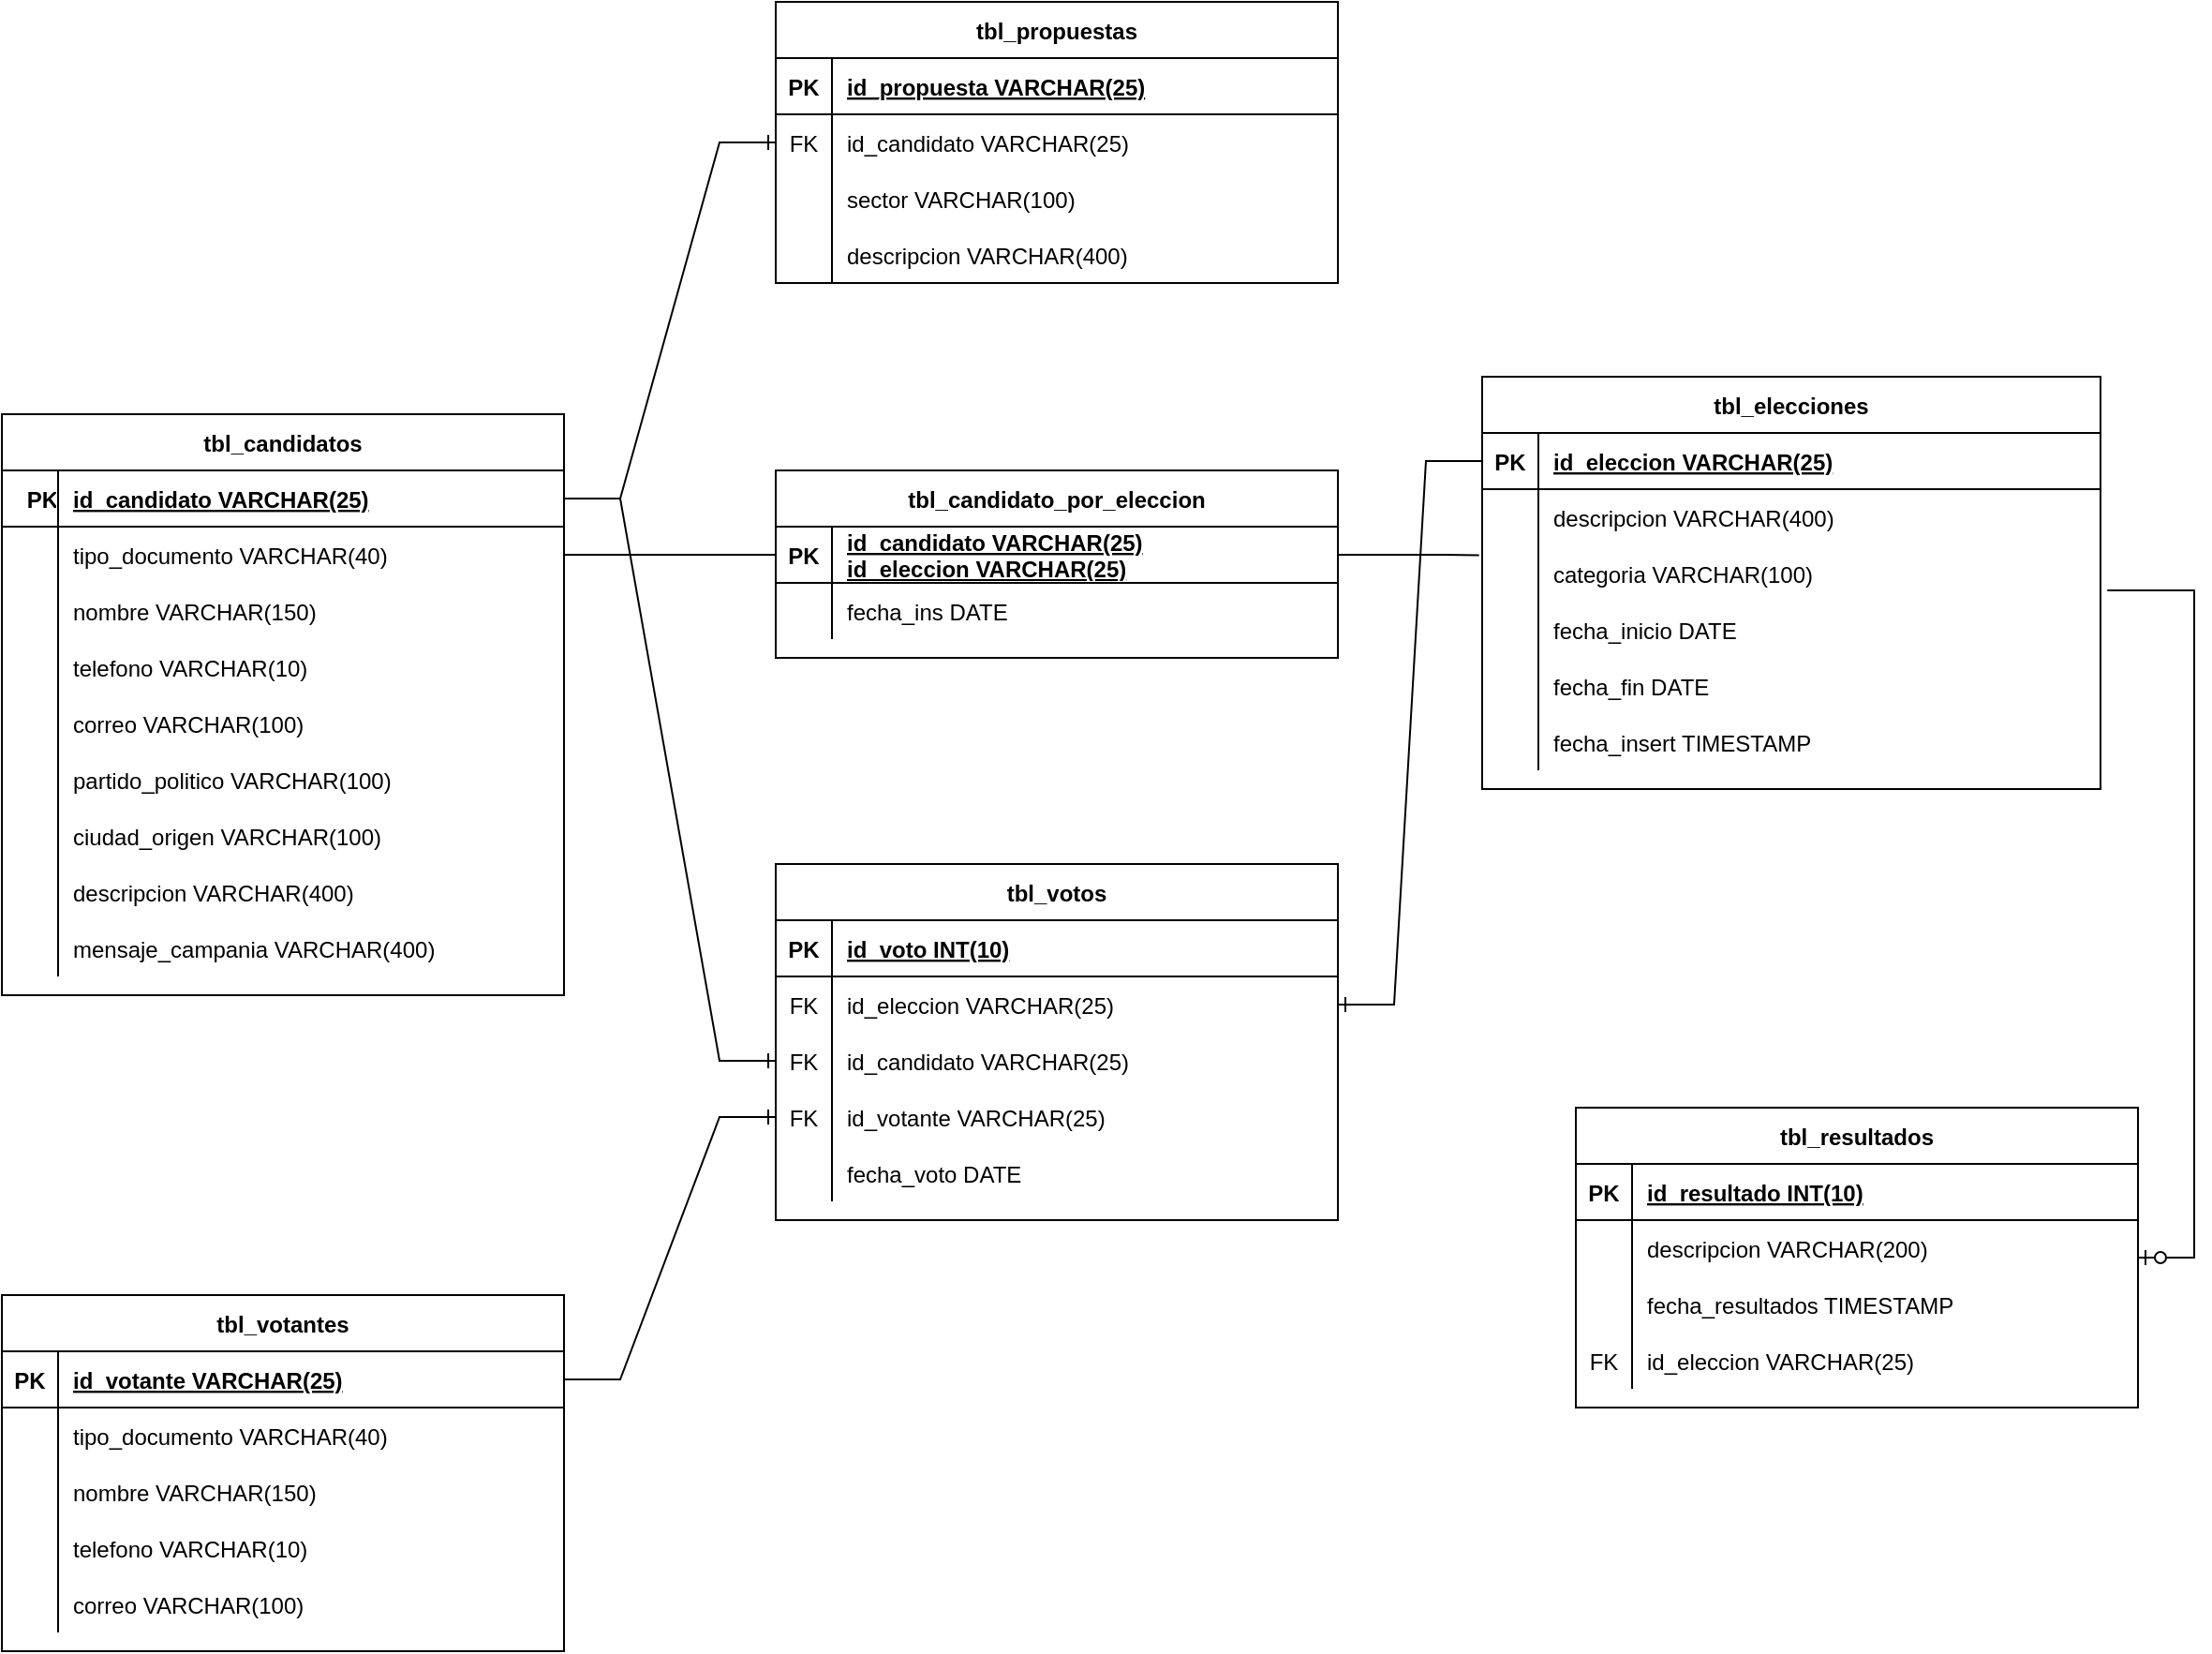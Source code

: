 <mxfile version="19.0.3" type="device"><diagram id="R2lEEEUBdFMjLlhIrx00" name="Page-1"><mxGraphModel dx="1221" dy="1854" grid="1" gridSize="10" guides="1" tooltips="1" connect="1" arrows="1" fold="1" page="1" pageScale="1" pageWidth="850" pageHeight="1100" math="0" shadow="0" extFonts="Permanent Marker^https://fonts.googleapis.com/css?family=Permanent+Marker"><root><mxCell id="0"/><mxCell id="1" parent="0"/><mxCell id="C-vyLk0tnHw3VtMMgP7b-2" value="tbl_elecciones" style="shape=table;startSize=30;container=1;collapsible=1;childLayout=tableLayout;fixedRows=1;rowLines=0;fontStyle=1;align=center;resizeLast=1;" parent="1" vertex="1"><mxGeometry x="870" y="20" width="330" height="220" as="geometry"/></mxCell><mxCell id="C-vyLk0tnHw3VtMMgP7b-3" value="" style="shape=partialRectangle;collapsible=0;dropTarget=0;pointerEvents=0;fillColor=none;points=[[0,0.5],[1,0.5]];portConstraint=eastwest;top=0;left=0;right=0;bottom=1;" parent="C-vyLk0tnHw3VtMMgP7b-2" vertex="1"><mxGeometry y="30" width="330" height="30" as="geometry"/></mxCell><mxCell id="C-vyLk0tnHw3VtMMgP7b-4" value="PK" style="shape=partialRectangle;overflow=hidden;connectable=0;fillColor=none;top=0;left=0;bottom=0;right=0;fontStyle=1;" parent="C-vyLk0tnHw3VtMMgP7b-3" vertex="1"><mxGeometry width="30" height="30" as="geometry"><mxRectangle width="30" height="30" as="alternateBounds"/></mxGeometry></mxCell><mxCell id="C-vyLk0tnHw3VtMMgP7b-5" value="id_eleccion VARCHAR(25)" style="shape=partialRectangle;overflow=hidden;connectable=0;fillColor=none;top=0;left=0;bottom=0;right=0;align=left;spacingLeft=6;fontStyle=5;" parent="C-vyLk0tnHw3VtMMgP7b-3" vertex="1"><mxGeometry x="30" width="300" height="30" as="geometry"><mxRectangle width="300" height="30" as="alternateBounds"/></mxGeometry></mxCell><mxCell id="C-vyLk0tnHw3VtMMgP7b-6" value="" style="shape=partialRectangle;collapsible=0;dropTarget=0;pointerEvents=0;fillColor=none;points=[[0,0.5],[1,0.5]];portConstraint=eastwest;top=0;left=0;right=0;bottom=0;" parent="C-vyLk0tnHw3VtMMgP7b-2" vertex="1"><mxGeometry y="60" width="330" height="30" as="geometry"/></mxCell><mxCell id="C-vyLk0tnHw3VtMMgP7b-7" value="" style="shape=partialRectangle;overflow=hidden;connectable=0;fillColor=none;top=0;left=0;bottom=0;right=0;" parent="C-vyLk0tnHw3VtMMgP7b-6" vertex="1"><mxGeometry width="30" height="30" as="geometry"><mxRectangle width="30" height="30" as="alternateBounds"/></mxGeometry></mxCell><mxCell id="C-vyLk0tnHw3VtMMgP7b-8" value="descripcion VARCHAR(400) " style="shape=partialRectangle;overflow=hidden;connectable=0;fillColor=none;top=0;left=0;bottom=0;right=0;align=left;spacingLeft=6;" parent="C-vyLk0tnHw3VtMMgP7b-6" vertex="1"><mxGeometry x="30" width="300" height="30" as="geometry"><mxRectangle width="300" height="30" as="alternateBounds"/></mxGeometry></mxCell><mxCell id="C-vyLk0tnHw3VtMMgP7b-9" value="" style="shape=partialRectangle;collapsible=0;dropTarget=0;pointerEvents=0;fillColor=none;points=[[0,0.5],[1,0.5]];portConstraint=eastwest;top=0;left=0;right=0;bottom=0;" parent="C-vyLk0tnHw3VtMMgP7b-2" vertex="1"><mxGeometry y="90" width="330" height="30" as="geometry"/></mxCell><mxCell id="C-vyLk0tnHw3VtMMgP7b-10" value="" style="shape=partialRectangle;overflow=hidden;connectable=0;fillColor=none;top=0;left=0;bottom=0;right=0;" parent="C-vyLk0tnHw3VtMMgP7b-9" vertex="1"><mxGeometry width="30" height="30" as="geometry"><mxRectangle width="30" height="30" as="alternateBounds"/></mxGeometry></mxCell><mxCell id="C-vyLk0tnHw3VtMMgP7b-11" value="categoria VARCHAR(100)" style="shape=partialRectangle;overflow=hidden;connectable=0;fillColor=none;top=0;left=0;bottom=0;right=0;align=left;spacingLeft=6;" parent="C-vyLk0tnHw3VtMMgP7b-9" vertex="1"><mxGeometry x="30" width="300" height="30" as="geometry"><mxRectangle width="300" height="30" as="alternateBounds"/></mxGeometry></mxCell><mxCell id="99Jp97McaVTlG3Kfnj4P-84" value="" style="shape=partialRectangle;collapsible=0;dropTarget=0;pointerEvents=0;fillColor=none;points=[[0,0.5],[1,0.5]];portConstraint=eastwest;top=0;left=0;right=0;bottom=0;" parent="C-vyLk0tnHw3VtMMgP7b-2" vertex="1"><mxGeometry y="120" width="330" height="30" as="geometry"/></mxCell><mxCell id="99Jp97McaVTlG3Kfnj4P-85" value="" style="shape=partialRectangle;overflow=hidden;connectable=0;fillColor=none;top=0;left=0;bottom=0;right=0;" parent="99Jp97McaVTlG3Kfnj4P-84" vertex="1"><mxGeometry width="30" height="30" as="geometry"><mxRectangle width="30" height="30" as="alternateBounds"/></mxGeometry></mxCell><mxCell id="99Jp97McaVTlG3Kfnj4P-86" value="fecha_inicio DATE" style="shape=partialRectangle;overflow=hidden;connectable=0;fillColor=none;top=0;left=0;bottom=0;right=0;align=left;spacingLeft=6;" parent="99Jp97McaVTlG3Kfnj4P-84" vertex="1"><mxGeometry x="30" width="300" height="30" as="geometry"><mxRectangle width="300" height="30" as="alternateBounds"/></mxGeometry></mxCell><mxCell id="99Jp97McaVTlG3Kfnj4P-87" value="" style="shape=partialRectangle;collapsible=0;dropTarget=0;pointerEvents=0;fillColor=none;points=[[0,0.5],[1,0.5]];portConstraint=eastwest;top=0;left=0;right=0;bottom=0;" parent="C-vyLk0tnHw3VtMMgP7b-2" vertex="1"><mxGeometry y="150" width="330" height="30" as="geometry"/></mxCell><mxCell id="99Jp97McaVTlG3Kfnj4P-88" value="" style="shape=partialRectangle;overflow=hidden;connectable=0;fillColor=none;top=0;left=0;bottom=0;right=0;" parent="99Jp97McaVTlG3Kfnj4P-87" vertex="1"><mxGeometry width="30" height="30" as="geometry"><mxRectangle width="30" height="30" as="alternateBounds"/></mxGeometry></mxCell><mxCell id="99Jp97McaVTlG3Kfnj4P-89" value="fecha_fin DATE" style="shape=partialRectangle;overflow=hidden;connectable=0;fillColor=none;top=0;left=0;bottom=0;right=0;align=left;spacingLeft=6;" parent="99Jp97McaVTlG3Kfnj4P-87" vertex="1"><mxGeometry x="30" width="300" height="30" as="geometry"><mxRectangle width="300" height="30" as="alternateBounds"/></mxGeometry></mxCell><mxCell id="99Jp97McaVTlG3Kfnj4P-90" value="" style="shape=partialRectangle;collapsible=0;dropTarget=0;pointerEvents=0;fillColor=none;points=[[0,0.5],[1,0.5]];portConstraint=eastwest;top=0;left=0;right=0;bottom=0;" parent="C-vyLk0tnHw3VtMMgP7b-2" vertex="1"><mxGeometry y="180" width="330" height="30" as="geometry"/></mxCell><mxCell id="99Jp97McaVTlG3Kfnj4P-91" value="" style="shape=partialRectangle;overflow=hidden;connectable=0;fillColor=none;top=0;left=0;bottom=0;right=0;" parent="99Jp97McaVTlG3Kfnj4P-90" vertex="1"><mxGeometry width="30" height="30" as="geometry"><mxRectangle width="30" height="30" as="alternateBounds"/></mxGeometry></mxCell><mxCell id="99Jp97McaVTlG3Kfnj4P-92" value="fecha_insert TIMESTAMP" style="shape=partialRectangle;overflow=hidden;connectable=0;fillColor=none;top=0;left=0;bottom=0;right=0;align=left;spacingLeft=6;" parent="99Jp97McaVTlG3Kfnj4P-90" vertex="1"><mxGeometry x="30" width="300" height="30" as="geometry"><mxRectangle width="300" height="30" as="alternateBounds"/></mxGeometry></mxCell><mxCell id="C-vyLk0tnHw3VtMMgP7b-13" value="tbl_resultados" style="shape=table;startSize=30;container=1;collapsible=1;childLayout=tableLayout;fixedRows=1;rowLines=0;fontStyle=1;align=center;resizeLast=1;" parent="1" vertex="1"><mxGeometry x="920" y="410" width="300" height="160" as="geometry"/></mxCell><mxCell id="C-vyLk0tnHw3VtMMgP7b-14" value="" style="shape=partialRectangle;collapsible=0;dropTarget=0;pointerEvents=0;fillColor=none;points=[[0,0.5],[1,0.5]];portConstraint=eastwest;top=0;left=0;right=0;bottom=1;" parent="C-vyLk0tnHw3VtMMgP7b-13" vertex="1"><mxGeometry y="30" width="300" height="30" as="geometry"/></mxCell><mxCell id="C-vyLk0tnHw3VtMMgP7b-15" value="PK" style="shape=partialRectangle;overflow=hidden;connectable=0;fillColor=none;top=0;left=0;bottom=0;right=0;fontStyle=1;" parent="C-vyLk0tnHw3VtMMgP7b-14" vertex="1"><mxGeometry width="30" height="30" as="geometry"><mxRectangle width="30" height="30" as="alternateBounds"/></mxGeometry></mxCell><mxCell id="C-vyLk0tnHw3VtMMgP7b-16" value="id_resultado INT(10)" style="shape=partialRectangle;overflow=hidden;connectable=0;fillColor=none;top=0;left=0;bottom=0;right=0;align=left;spacingLeft=6;fontStyle=5;" parent="C-vyLk0tnHw3VtMMgP7b-14" vertex="1"><mxGeometry x="30" width="270" height="30" as="geometry"><mxRectangle width="270" height="30" as="alternateBounds"/></mxGeometry></mxCell><mxCell id="C-vyLk0tnHw3VtMMgP7b-17" value="" style="shape=partialRectangle;collapsible=0;dropTarget=0;pointerEvents=0;fillColor=none;points=[[0,0.5],[1,0.5]];portConstraint=eastwest;top=0;left=0;right=0;bottom=0;" parent="C-vyLk0tnHw3VtMMgP7b-13" vertex="1"><mxGeometry y="60" width="300" height="30" as="geometry"/></mxCell><mxCell id="C-vyLk0tnHw3VtMMgP7b-18" value="" style="shape=partialRectangle;overflow=hidden;connectable=0;fillColor=none;top=0;left=0;bottom=0;right=0;" parent="C-vyLk0tnHw3VtMMgP7b-17" vertex="1"><mxGeometry width="30" height="30" as="geometry"><mxRectangle width="30" height="30" as="alternateBounds"/></mxGeometry></mxCell><mxCell id="C-vyLk0tnHw3VtMMgP7b-19" value="descripcion VARCHAR(200)" style="shape=partialRectangle;overflow=hidden;connectable=0;fillColor=none;top=0;left=0;bottom=0;right=0;align=left;spacingLeft=6;" parent="C-vyLk0tnHw3VtMMgP7b-17" vertex="1"><mxGeometry x="30" width="270" height="30" as="geometry"><mxRectangle width="270" height="30" as="alternateBounds"/></mxGeometry></mxCell><mxCell id="C-vyLk0tnHw3VtMMgP7b-20" value="" style="shape=partialRectangle;collapsible=0;dropTarget=0;pointerEvents=0;fillColor=none;points=[[0,0.5],[1,0.5]];portConstraint=eastwest;top=0;left=0;right=0;bottom=0;" parent="C-vyLk0tnHw3VtMMgP7b-13" vertex="1"><mxGeometry y="90" width="300" height="30" as="geometry"/></mxCell><mxCell id="C-vyLk0tnHw3VtMMgP7b-21" value="" style="shape=partialRectangle;overflow=hidden;connectable=0;fillColor=none;top=0;left=0;bottom=0;right=0;" parent="C-vyLk0tnHw3VtMMgP7b-20" vertex="1"><mxGeometry width="30" height="30" as="geometry"><mxRectangle width="30" height="30" as="alternateBounds"/></mxGeometry></mxCell><mxCell id="C-vyLk0tnHw3VtMMgP7b-22" value="fecha_resultados TIMESTAMP" style="shape=partialRectangle;overflow=hidden;connectable=0;fillColor=none;top=0;left=0;bottom=0;right=0;align=left;spacingLeft=6;" parent="C-vyLk0tnHw3VtMMgP7b-20" vertex="1"><mxGeometry x="30" width="270" height="30" as="geometry"><mxRectangle width="270" height="30" as="alternateBounds"/></mxGeometry></mxCell><mxCell id="99Jp97McaVTlG3Kfnj4P-93" value="" style="shape=partialRectangle;collapsible=0;dropTarget=0;pointerEvents=0;fillColor=none;points=[[0,0.5],[1,0.5]];portConstraint=eastwest;top=0;left=0;right=0;bottom=0;" parent="C-vyLk0tnHw3VtMMgP7b-13" vertex="1"><mxGeometry y="120" width="300" height="30" as="geometry"/></mxCell><mxCell id="99Jp97McaVTlG3Kfnj4P-94" value="FK" style="shape=partialRectangle;overflow=hidden;connectable=0;fillColor=none;top=0;left=0;bottom=0;right=0;" parent="99Jp97McaVTlG3Kfnj4P-93" vertex="1"><mxGeometry width="30" height="30" as="geometry"><mxRectangle width="30" height="30" as="alternateBounds"/></mxGeometry></mxCell><mxCell id="99Jp97McaVTlG3Kfnj4P-95" value="id_eleccion VARCHAR(25)" style="shape=partialRectangle;overflow=hidden;connectable=0;fillColor=none;top=0;left=0;bottom=0;right=0;align=left;spacingLeft=6;" parent="99Jp97McaVTlG3Kfnj4P-93" vertex="1"><mxGeometry x="30" width="270" height="30" as="geometry"><mxRectangle width="270" height="30" as="alternateBounds"/></mxGeometry></mxCell><mxCell id="99Jp97McaVTlG3Kfnj4P-1" value="tbl_candidatos" style="shape=table;startSize=30;container=1;collapsible=1;childLayout=tableLayout;fixedRows=1;rowLines=0;fontStyle=1;align=center;resizeLast=1;" parent="1" vertex="1"><mxGeometry x="80" y="40" width="300" height="310" as="geometry"><mxRectangle x="95" y="250" width="100" height="30" as="alternateBounds"/></mxGeometry></mxCell><mxCell id="99Jp97McaVTlG3Kfnj4P-2" value="" style="shape=partialRectangle;collapsible=0;dropTarget=0;pointerEvents=0;fillColor=none;points=[[0,0.5],[1,0.5]];portConstraint=eastwest;top=0;left=0;right=0;bottom=1;" parent="99Jp97McaVTlG3Kfnj4P-1" vertex="1"><mxGeometry y="30" width="300" height="30" as="geometry"/></mxCell><mxCell id="99Jp97McaVTlG3Kfnj4P-3" value="    PK" style="shape=partialRectangle;overflow=hidden;connectable=0;fillColor=none;top=0;left=0;bottom=0;right=0;fontStyle=1;" parent="99Jp97McaVTlG3Kfnj4P-2" vertex="1"><mxGeometry width="30" height="30" as="geometry"><mxRectangle width="30" height="30" as="alternateBounds"/></mxGeometry></mxCell><mxCell id="99Jp97McaVTlG3Kfnj4P-4" value="id_candidato VARCHAR(25)" style="shape=partialRectangle;overflow=hidden;connectable=0;fillColor=none;top=0;left=0;bottom=0;right=0;align=left;spacingLeft=6;fontStyle=5;" parent="99Jp97McaVTlG3Kfnj4P-2" vertex="1"><mxGeometry x="30" width="270" height="30" as="geometry"><mxRectangle width="270" height="30" as="alternateBounds"/></mxGeometry></mxCell><mxCell id="99Jp97McaVTlG3Kfnj4P-5" value="" style="shape=partialRectangle;collapsible=0;dropTarget=0;pointerEvents=0;fillColor=none;points=[[0,0.5],[1,0.5]];portConstraint=eastwest;top=0;left=0;right=0;bottom=0;" parent="99Jp97McaVTlG3Kfnj4P-1" vertex="1"><mxGeometry y="60" width="300" height="30" as="geometry"/></mxCell><mxCell id="99Jp97McaVTlG3Kfnj4P-6" value="" style="shape=partialRectangle;overflow=hidden;connectable=0;fillColor=none;top=0;left=0;bottom=0;right=0;" parent="99Jp97McaVTlG3Kfnj4P-5" vertex="1"><mxGeometry width="30" height="30" as="geometry"><mxRectangle width="30" height="30" as="alternateBounds"/></mxGeometry></mxCell><mxCell id="99Jp97McaVTlG3Kfnj4P-7" value="tipo_documento VARCHAR(40)" style="shape=partialRectangle;overflow=hidden;connectable=0;fillColor=none;top=0;left=0;bottom=0;right=0;align=left;spacingLeft=6;" parent="99Jp97McaVTlG3Kfnj4P-5" vertex="1"><mxGeometry x="30" width="270" height="30" as="geometry"><mxRectangle width="270" height="30" as="alternateBounds"/></mxGeometry></mxCell><mxCell id="99Jp97McaVTlG3Kfnj4P-25" value="" style="shape=partialRectangle;collapsible=0;dropTarget=0;pointerEvents=0;fillColor=none;points=[[0,0.5],[1,0.5]];portConstraint=eastwest;top=0;left=0;right=0;bottom=0;" parent="99Jp97McaVTlG3Kfnj4P-1" vertex="1"><mxGeometry y="90" width="300" height="30" as="geometry"/></mxCell><mxCell id="99Jp97McaVTlG3Kfnj4P-26" value="" style="shape=partialRectangle;overflow=hidden;connectable=0;fillColor=none;top=0;left=0;bottom=0;right=0;" parent="99Jp97McaVTlG3Kfnj4P-25" vertex="1"><mxGeometry width="30" height="30" as="geometry"><mxRectangle width="30" height="30" as="alternateBounds"/></mxGeometry></mxCell><mxCell id="99Jp97McaVTlG3Kfnj4P-27" value="nombre VARCHAR(150)" style="shape=partialRectangle;overflow=hidden;connectable=0;fillColor=none;top=0;left=0;bottom=0;right=0;align=left;spacingLeft=6;" parent="99Jp97McaVTlG3Kfnj4P-25" vertex="1"><mxGeometry x="30" width="270" height="30" as="geometry"><mxRectangle width="270" height="30" as="alternateBounds"/></mxGeometry></mxCell><mxCell id="99Jp97McaVTlG3Kfnj4P-57" value="" style="shape=partialRectangle;collapsible=0;dropTarget=0;pointerEvents=0;fillColor=none;points=[[0,0.5],[1,0.5]];portConstraint=eastwest;top=0;left=0;right=0;bottom=0;" parent="99Jp97McaVTlG3Kfnj4P-1" vertex="1"><mxGeometry y="120" width="300" height="30" as="geometry"/></mxCell><mxCell id="99Jp97McaVTlG3Kfnj4P-58" value="" style="shape=partialRectangle;overflow=hidden;connectable=0;fillColor=none;top=0;left=0;bottom=0;right=0;" parent="99Jp97McaVTlG3Kfnj4P-57" vertex="1"><mxGeometry width="30" height="30" as="geometry"><mxRectangle width="30" height="30" as="alternateBounds"/></mxGeometry></mxCell><mxCell id="99Jp97McaVTlG3Kfnj4P-59" value="telefono VARCHAR(10)" style="shape=partialRectangle;overflow=hidden;connectable=0;fillColor=none;top=0;left=0;bottom=0;right=0;align=left;spacingLeft=6;" parent="99Jp97McaVTlG3Kfnj4P-57" vertex="1"><mxGeometry x="30" width="270" height="30" as="geometry"><mxRectangle width="270" height="30" as="alternateBounds"/></mxGeometry></mxCell><mxCell id="99Jp97McaVTlG3Kfnj4P-60" value="" style="shape=partialRectangle;collapsible=0;dropTarget=0;pointerEvents=0;fillColor=none;points=[[0,0.5],[1,0.5]];portConstraint=eastwest;top=0;left=0;right=0;bottom=0;" parent="99Jp97McaVTlG3Kfnj4P-1" vertex="1"><mxGeometry y="150" width="300" height="30" as="geometry"/></mxCell><mxCell id="99Jp97McaVTlG3Kfnj4P-61" value="" style="shape=partialRectangle;overflow=hidden;connectable=0;fillColor=none;top=0;left=0;bottom=0;right=0;" parent="99Jp97McaVTlG3Kfnj4P-60" vertex="1"><mxGeometry width="30" height="30" as="geometry"><mxRectangle width="30" height="30" as="alternateBounds"/></mxGeometry></mxCell><mxCell id="99Jp97McaVTlG3Kfnj4P-62" value="correo VARCHAR(100) " style="shape=partialRectangle;overflow=hidden;connectable=0;fillColor=none;top=0;left=0;bottom=0;right=0;align=left;spacingLeft=6;" parent="99Jp97McaVTlG3Kfnj4P-60" vertex="1"><mxGeometry x="30" width="270" height="30" as="geometry"><mxRectangle width="270" height="30" as="alternateBounds"/></mxGeometry></mxCell><mxCell id="99Jp97McaVTlG3Kfnj4P-69" value="" style="shape=partialRectangle;collapsible=0;dropTarget=0;pointerEvents=0;fillColor=none;points=[[0,0.5],[1,0.5]];portConstraint=eastwest;top=0;left=0;right=0;bottom=0;" parent="99Jp97McaVTlG3Kfnj4P-1" vertex="1"><mxGeometry y="180" width="300" height="30" as="geometry"/></mxCell><mxCell id="99Jp97McaVTlG3Kfnj4P-70" value="" style="shape=partialRectangle;overflow=hidden;connectable=0;fillColor=none;top=0;left=0;bottom=0;right=0;" parent="99Jp97McaVTlG3Kfnj4P-69" vertex="1"><mxGeometry width="30" height="30" as="geometry"><mxRectangle width="30" height="30" as="alternateBounds"/></mxGeometry></mxCell><mxCell id="99Jp97McaVTlG3Kfnj4P-71" value="partido_politico VARCHAR(100)" style="shape=partialRectangle;overflow=hidden;connectable=0;fillColor=none;top=0;left=0;bottom=0;right=0;align=left;spacingLeft=6;" parent="99Jp97McaVTlG3Kfnj4P-69" vertex="1"><mxGeometry x="30" width="270" height="30" as="geometry"><mxRectangle width="270" height="30" as="alternateBounds"/></mxGeometry></mxCell><mxCell id="99Jp97McaVTlG3Kfnj4P-72" value="" style="shape=partialRectangle;collapsible=0;dropTarget=0;pointerEvents=0;fillColor=none;points=[[0,0.5],[1,0.5]];portConstraint=eastwest;top=0;left=0;right=0;bottom=0;" parent="99Jp97McaVTlG3Kfnj4P-1" vertex="1"><mxGeometry y="210" width="300" height="30" as="geometry"/></mxCell><mxCell id="99Jp97McaVTlG3Kfnj4P-73" value="" style="shape=partialRectangle;overflow=hidden;connectable=0;fillColor=none;top=0;left=0;bottom=0;right=0;" parent="99Jp97McaVTlG3Kfnj4P-72" vertex="1"><mxGeometry width="30" height="30" as="geometry"><mxRectangle width="30" height="30" as="alternateBounds"/></mxGeometry></mxCell><mxCell id="99Jp97McaVTlG3Kfnj4P-74" value="ciudad_origen VARCHAR(100)" style="shape=partialRectangle;overflow=hidden;connectable=0;fillColor=none;top=0;left=0;bottom=0;right=0;align=left;spacingLeft=6;" parent="99Jp97McaVTlG3Kfnj4P-72" vertex="1"><mxGeometry x="30" width="270" height="30" as="geometry"><mxRectangle width="270" height="30" as="alternateBounds"/></mxGeometry></mxCell><mxCell id="99Jp97McaVTlG3Kfnj4P-75" value="" style="shape=partialRectangle;collapsible=0;dropTarget=0;pointerEvents=0;fillColor=none;points=[[0,0.5],[1,0.5]];portConstraint=eastwest;top=0;left=0;right=0;bottom=0;" parent="99Jp97McaVTlG3Kfnj4P-1" vertex="1"><mxGeometry y="240" width="300" height="30" as="geometry"/></mxCell><mxCell id="99Jp97McaVTlG3Kfnj4P-76" value="" style="shape=partialRectangle;overflow=hidden;connectable=0;fillColor=none;top=0;left=0;bottom=0;right=0;" parent="99Jp97McaVTlG3Kfnj4P-75" vertex="1"><mxGeometry width="30" height="30" as="geometry"><mxRectangle width="30" height="30" as="alternateBounds"/></mxGeometry></mxCell><mxCell id="99Jp97McaVTlG3Kfnj4P-77" value="descripcion VARCHAR(400)" style="shape=partialRectangle;overflow=hidden;connectable=0;fillColor=none;top=0;left=0;bottom=0;right=0;align=left;spacingLeft=6;" parent="99Jp97McaVTlG3Kfnj4P-75" vertex="1"><mxGeometry x="30" width="270" height="30" as="geometry"><mxRectangle width="270" height="30" as="alternateBounds"/></mxGeometry></mxCell><mxCell id="99Jp97McaVTlG3Kfnj4P-78" value="" style="shape=partialRectangle;collapsible=0;dropTarget=0;pointerEvents=0;fillColor=none;points=[[0,0.5],[1,0.5]];portConstraint=eastwest;top=0;left=0;right=0;bottom=0;" parent="99Jp97McaVTlG3Kfnj4P-1" vertex="1"><mxGeometry y="270" width="300" height="30" as="geometry"/></mxCell><mxCell id="99Jp97McaVTlG3Kfnj4P-79" value="" style="shape=partialRectangle;overflow=hidden;connectable=0;fillColor=none;top=0;left=0;bottom=0;right=0;" parent="99Jp97McaVTlG3Kfnj4P-78" vertex="1"><mxGeometry width="30" height="30" as="geometry"><mxRectangle width="30" height="30" as="alternateBounds"/></mxGeometry></mxCell><mxCell id="99Jp97McaVTlG3Kfnj4P-80" value="mensaje_campania VARCHAR(400)" style="shape=partialRectangle;overflow=hidden;connectable=0;fillColor=none;top=0;left=0;bottom=0;right=0;align=left;spacingLeft=6;" parent="99Jp97McaVTlG3Kfnj4P-78" vertex="1"><mxGeometry x="30" width="270" height="30" as="geometry"><mxRectangle width="270" height="30" as="alternateBounds"/></mxGeometry></mxCell><mxCell id="99Jp97McaVTlG3Kfnj4P-17" value="" style="edgeStyle=entityRelationEdgeStyle;fontSize=12;html=1;endArrow=ERzeroToOne;endFill=1;rounded=0;exitX=1.011;exitY=0.8;exitDx=0;exitDy=0;exitPerimeter=0;" parent="1" source="C-vyLk0tnHw3VtMMgP7b-9" target="C-vyLk0tnHw3VtMMgP7b-13" edge="1"><mxGeometry width="100" height="100" relative="1" as="geometry"><mxPoint x="1050" y="210" as="sourcePoint"/><mxPoint x="1020" y="430" as="targetPoint"/></mxGeometry></mxCell><mxCell id="99Jp97McaVTlG3Kfnj4P-30" value="tbl_votantes" style="shape=table;startSize=30;container=1;collapsible=1;childLayout=tableLayout;fixedRows=1;rowLines=0;fontStyle=1;align=center;resizeLast=1;" parent="1" vertex="1"><mxGeometry x="80" y="510" width="300" height="190" as="geometry"><mxRectangle x="95" y="250" width="100" height="30" as="alternateBounds"/></mxGeometry></mxCell><mxCell id="99Jp97McaVTlG3Kfnj4P-31" value="" style="shape=partialRectangle;collapsible=0;dropTarget=0;pointerEvents=0;fillColor=none;points=[[0,0.5],[1,0.5]];portConstraint=eastwest;top=0;left=0;right=0;bottom=1;" parent="99Jp97McaVTlG3Kfnj4P-30" vertex="1"><mxGeometry y="30" width="300" height="30" as="geometry"/></mxCell><mxCell id="99Jp97McaVTlG3Kfnj4P-32" value="PK" style="shape=partialRectangle;overflow=hidden;connectable=0;fillColor=none;top=0;left=0;bottom=0;right=0;fontStyle=1;" parent="99Jp97McaVTlG3Kfnj4P-31" vertex="1"><mxGeometry width="30" height="30" as="geometry"><mxRectangle width="30" height="30" as="alternateBounds"/></mxGeometry></mxCell><mxCell id="99Jp97McaVTlG3Kfnj4P-33" value="id_votante VARCHAR(25)" style="shape=partialRectangle;overflow=hidden;connectable=0;fillColor=none;top=0;left=0;bottom=0;right=0;align=left;spacingLeft=6;fontStyle=5;" parent="99Jp97McaVTlG3Kfnj4P-31" vertex="1"><mxGeometry x="30" width="270" height="30" as="geometry"><mxRectangle width="270" height="30" as="alternateBounds"/></mxGeometry></mxCell><mxCell id="99Jp97McaVTlG3Kfnj4P-34" value="" style="shape=partialRectangle;collapsible=0;dropTarget=0;pointerEvents=0;fillColor=none;points=[[0,0.5],[1,0.5]];portConstraint=eastwest;top=0;left=0;right=0;bottom=0;" parent="99Jp97McaVTlG3Kfnj4P-30" vertex="1"><mxGeometry y="60" width="300" height="30" as="geometry"/></mxCell><mxCell id="99Jp97McaVTlG3Kfnj4P-35" value="" style="shape=partialRectangle;overflow=hidden;connectable=0;fillColor=none;top=0;left=0;bottom=0;right=0;" parent="99Jp97McaVTlG3Kfnj4P-34" vertex="1"><mxGeometry width="30" height="30" as="geometry"><mxRectangle width="30" height="30" as="alternateBounds"/></mxGeometry></mxCell><mxCell id="99Jp97McaVTlG3Kfnj4P-36" value="tipo_documento VARCHAR(40)" style="shape=partialRectangle;overflow=hidden;connectable=0;fillColor=none;top=0;left=0;bottom=0;right=0;align=left;spacingLeft=6;" parent="99Jp97McaVTlG3Kfnj4P-34" vertex="1"><mxGeometry x="30" width="270" height="30" as="geometry"><mxRectangle width="270" height="30" as="alternateBounds"/></mxGeometry></mxCell><mxCell id="99Jp97McaVTlG3Kfnj4P-40" value="" style="shape=partialRectangle;collapsible=0;dropTarget=0;pointerEvents=0;fillColor=none;points=[[0,0.5],[1,0.5]];portConstraint=eastwest;top=0;left=0;right=0;bottom=0;" parent="99Jp97McaVTlG3Kfnj4P-30" vertex="1"><mxGeometry y="90" width="300" height="30" as="geometry"/></mxCell><mxCell id="99Jp97McaVTlG3Kfnj4P-41" value="" style="shape=partialRectangle;overflow=hidden;connectable=0;fillColor=none;top=0;left=0;bottom=0;right=0;" parent="99Jp97McaVTlG3Kfnj4P-40" vertex="1"><mxGeometry width="30" height="30" as="geometry"><mxRectangle width="30" height="30" as="alternateBounds"/></mxGeometry></mxCell><mxCell id="99Jp97McaVTlG3Kfnj4P-42" value="nombre VARCHAR(150)" style="shape=partialRectangle;overflow=hidden;connectable=0;fillColor=none;top=0;left=0;bottom=0;right=0;align=left;spacingLeft=6;" parent="99Jp97McaVTlG3Kfnj4P-40" vertex="1"><mxGeometry x="30" width="270" height="30" as="geometry"><mxRectangle width="270" height="30" as="alternateBounds"/></mxGeometry></mxCell><mxCell id="99Jp97McaVTlG3Kfnj4P-47" value="" style="shape=partialRectangle;collapsible=0;dropTarget=0;pointerEvents=0;fillColor=none;points=[[0,0.5],[1,0.5]];portConstraint=eastwest;top=0;left=0;right=0;bottom=0;" parent="99Jp97McaVTlG3Kfnj4P-30" vertex="1"><mxGeometry y="120" width="300" height="30" as="geometry"/></mxCell><mxCell id="99Jp97McaVTlG3Kfnj4P-48" value="" style="shape=partialRectangle;overflow=hidden;connectable=0;fillColor=none;top=0;left=0;bottom=0;right=0;" parent="99Jp97McaVTlG3Kfnj4P-47" vertex="1"><mxGeometry width="30" height="30" as="geometry"><mxRectangle width="30" height="30" as="alternateBounds"/></mxGeometry></mxCell><mxCell id="99Jp97McaVTlG3Kfnj4P-49" value="telefono VARCHAR(10)" style="shape=partialRectangle;overflow=hidden;connectable=0;fillColor=none;top=0;left=0;bottom=0;right=0;align=left;spacingLeft=6;" parent="99Jp97McaVTlG3Kfnj4P-47" vertex="1"><mxGeometry x="30" width="270" height="30" as="geometry"><mxRectangle width="270" height="30" as="alternateBounds"/></mxGeometry></mxCell><mxCell id="99Jp97McaVTlG3Kfnj4P-54" value="" style="shape=partialRectangle;collapsible=0;dropTarget=0;pointerEvents=0;fillColor=none;points=[[0,0.5],[1,0.5]];portConstraint=eastwest;top=0;left=0;right=0;bottom=0;" parent="99Jp97McaVTlG3Kfnj4P-30" vertex="1"><mxGeometry y="150" width="300" height="30" as="geometry"/></mxCell><mxCell id="99Jp97McaVTlG3Kfnj4P-55" value="" style="shape=partialRectangle;overflow=hidden;connectable=0;fillColor=none;top=0;left=0;bottom=0;right=0;" parent="99Jp97McaVTlG3Kfnj4P-54" vertex="1"><mxGeometry width="30" height="30" as="geometry"><mxRectangle width="30" height="30" as="alternateBounds"/></mxGeometry></mxCell><mxCell id="99Jp97McaVTlG3Kfnj4P-56" value="correo VARCHAR(100)" style="shape=partialRectangle;overflow=hidden;connectable=0;fillColor=none;top=0;left=0;bottom=0;right=0;align=left;spacingLeft=6;" parent="99Jp97McaVTlG3Kfnj4P-54" vertex="1"><mxGeometry x="30" width="270" height="30" as="geometry"><mxRectangle width="270" height="30" as="alternateBounds"/></mxGeometry></mxCell><mxCell id="99Jp97McaVTlG3Kfnj4P-96" value="tbl_votos" style="shape=table;startSize=30;container=1;collapsible=1;childLayout=tableLayout;fixedRows=1;rowLines=0;fontStyle=1;align=center;resizeLast=1;" parent="1" vertex="1"><mxGeometry x="493" y="280" width="300" height="190" as="geometry"/></mxCell><mxCell id="99Jp97McaVTlG3Kfnj4P-97" value="" style="shape=partialRectangle;collapsible=0;dropTarget=0;pointerEvents=0;fillColor=none;points=[[0,0.5],[1,0.5]];portConstraint=eastwest;top=0;left=0;right=0;bottom=1;" parent="99Jp97McaVTlG3Kfnj4P-96" vertex="1"><mxGeometry y="30" width="300" height="30" as="geometry"/></mxCell><mxCell id="99Jp97McaVTlG3Kfnj4P-98" value="PK" style="shape=partialRectangle;overflow=hidden;connectable=0;fillColor=none;top=0;left=0;bottom=0;right=0;fontStyle=1;" parent="99Jp97McaVTlG3Kfnj4P-97" vertex="1"><mxGeometry width="30" height="30" as="geometry"><mxRectangle width="30" height="30" as="alternateBounds"/></mxGeometry></mxCell><mxCell id="99Jp97McaVTlG3Kfnj4P-99" value="id_voto INT(10)" style="shape=partialRectangle;overflow=hidden;connectable=0;fillColor=none;top=0;left=0;bottom=0;right=0;align=left;spacingLeft=6;fontStyle=5;" parent="99Jp97McaVTlG3Kfnj4P-97" vertex="1"><mxGeometry x="30" width="270" height="30" as="geometry"><mxRectangle width="270" height="30" as="alternateBounds"/></mxGeometry></mxCell><mxCell id="99Jp97McaVTlG3Kfnj4P-100" value="" style="shape=partialRectangle;collapsible=0;dropTarget=0;pointerEvents=0;fillColor=none;points=[[0,0.5],[1,0.5]];portConstraint=eastwest;top=0;left=0;right=0;bottom=0;" parent="99Jp97McaVTlG3Kfnj4P-96" vertex="1"><mxGeometry y="60" width="300" height="30" as="geometry"/></mxCell><mxCell id="99Jp97McaVTlG3Kfnj4P-101" value="FK" style="shape=partialRectangle;overflow=hidden;connectable=0;fillColor=none;top=0;left=0;bottom=0;right=0;" parent="99Jp97McaVTlG3Kfnj4P-100" vertex="1"><mxGeometry width="30" height="30" as="geometry"><mxRectangle width="30" height="30" as="alternateBounds"/></mxGeometry></mxCell><mxCell id="99Jp97McaVTlG3Kfnj4P-102" value="id_eleccion VARCHAR(25)" style="shape=partialRectangle;overflow=hidden;connectable=0;fillColor=none;top=0;left=0;bottom=0;right=0;align=left;spacingLeft=6;" parent="99Jp97McaVTlG3Kfnj4P-100" vertex="1"><mxGeometry x="30" width="270" height="30" as="geometry"><mxRectangle width="270" height="30" as="alternateBounds"/></mxGeometry></mxCell><mxCell id="99Jp97McaVTlG3Kfnj4P-103" value="" style="shape=partialRectangle;collapsible=0;dropTarget=0;pointerEvents=0;fillColor=none;points=[[0,0.5],[1,0.5]];portConstraint=eastwest;top=0;left=0;right=0;bottom=0;" parent="99Jp97McaVTlG3Kfnj4P-96" vertex="1"><mxGeometry y="90" width="300" height="30" as="geometry"/></mxCell><mxCell id="99Jp97McaVTlG3Kfnj4P-104" value="FK" style="shape=partialRectangle;overflow=hidden;connectable=0;fillColor=none;top=0;left=0;bottom=0;right=0;" parent="99Jp97McaVTlG3Kfnj4P-103" vertex="1"><mxGeometry width="30" height="30" as="geometry"><mxRectangle width="30" height="30" as="alternateBounds"/></mxGeometry></mxCell><mxCell id="99Jp97McaVTlG3Kfnj4P-105" value="id_candidato VARCHAR(25)" style="shape=partialRectangle;overflow=hidden;connectable=0;fillColor=none;top=0;left=0;bottom=0;right=0;align=left;spacingLeft=6;" parent="99Jp97McaVTlG3Kfnj4P-103" vertex="1"><mxGeometry x="30" width="270" height="30" as="geometry"><mxRectangle width="270" height="30" as="alternateBounds"/></mxGeometry></mxCell><mxCell id="99Jp97McaVTlG3Kfnj4P-106" value="" style="shape=partialRectangle;collapsible=0;dropTarget=0;pointerEvents=0;fillColor=none;points=[[0,0.5],[1,0.5]];portConstraint=eastwest;top=0;left=0;right=0;bottom=0;" parent="99Jp97McaVTlG3Kfnj4P-96" vertex="1"><mxGeometry y="120" width="300" height="30" as="geometry"/></mxCell><mxCell id="99Jp97McaVTlG3Kfnj4P-107" value="FK" style="shape=partialRectangle;overflow=hidden;connectable=0;fillColor=none;top=0;left=0;bottom=0;right=0;" parent="99Jp97McaVTlG3Kfnj4P-106" vertex="1"><mxGeometry width="30" height="30" as="geometry"><mxRectangle width="30" height="30" as="alternateBounds"/></mxGeometry></mxCell><mxCell id="99Jp97McaVTlG3Kfnj4P-108" value="id_votante VARCHAR(25)" style="shape=partialRectangle;overflow=hidden;connectable=0;fillColor=none;top=0;left=0;bottom=0;right=0;align=left;spacingLeft=6;" parent="99Jp97McaVTlG3Kfnj4P-106" vertex="1"><mxGeometry x="30" width="270" height="30" as="geometry"><mxRectangle width="270" height="30" as="alternateBounds"/></mxGeometry></mxCell><mxCell id="99Jp97McaVTlG3Kfnj4P-113" value="" style="shape=partialRectangle;collapsible=0;dropTarget=0;pointerEvents=0;fillColor=none;points=[[0,0.5],[1,0.5]];portConstraint=eastwest;top=0;left=0;right=0;bottom=0;" parent="99Jp97McaVTlG3Kfnj4P-96" vertex="1"><mxGeometry y="150" width="300" height="30" as="geometry"/></mxCell><mxCell id="99Jp97McaVTlG3Kfnj4P-114" value="" style="shape=partialRectangle;overflow=hidden;connectable=0;fillColor=none;top=0;left=0;bottom=0;right=0;" parent="99Jp97McaVTlG3Kfnj4P-113" vertex="1"><mxGeometry width="30" height="30" as="geometry"><mxRectangle width="30" height="30" as="alternateBounds"/></mxGeometry></mxCell><mxCell id="99Jp97McaVTlG3Kfnj4P-115" value="fecha_voto DATE" style="shape=partialRectangle;overflow=hidden;connectable=0;fillColor=none;top=0;left=0;bottom=0;right=0;align=left;spacingLeft=6;" parent="99Jp97McaVTlG3Kfnj4P-113" vertex="1"><mxGeometry x="30" width="270" height="30" as="geometry"><mxRectangle width="270" height="30" as="alternateBounds"/></mxGeometry></mxCell><mxCell id="99Jp97McaVTlG3Kfnj4P-110" value="" style="edgeStyle=entityRelationEdgeStyle;fontSize=12;html=1;endArrow=ERone;endFill=1;rounded=0;entryX=0;entryY=0.5;entryDx=0;entryDy=0;exitX=1;exitY=0.5;exitDx=0;exitDy=0;" parent="1" source="99Jp97McaVTlG3Kfnj4P-31" target="99Jp97McaVTlG3Kfnj4P-106" edge="1"><mxGeometry width="100" height="100" relative="1" as="geometry"><mxPoint x="325" y="390" as="sourcePoint"/><mxPoint x="425" y="290" as="targetPoint"/></mxGeometry></mxCell><mxCell id="99Jp97McaVTlG3Kfnj4P-111" value="" style="edgeStyle=entityRelationEdgeStyle;fontSize=12;html=1;endArrow=ERone;endFill=1;rounded=0;entryX=0;entryY=0.5;entryDx=0;entryDy=0;exitX=1;exitY=0.5;exitDx=0;exitDy=0;" parent="1" source="99Jp97McaVTlG3Kfnj4P-2" target="99Jp97McaVTlG3Kfnj4P-103" edge="1"><mxGeometry width="100" height="100" relative="1" as="geometry"><mxPoint x="405" y="115" as="sourcePoint"/><mxPoint x="500" y="425" as="targetPoint"/></mxGeometry></mxCell><mxCell id="99Jp97McaVTlG3Kfnj4P-112" value="" style="edgeStyle=entityRelationEdgeStyle;fontSize=12;html=1;endArrow=ERone;endFill=1;rounded=0;exitX=0;exitY=0.5;exitDx=0;exitDy=0;" parent="1" source="C-vyLk0tnHw3VtMMgP7b-3" target="99Jp97McaVTlG3Kfnj4P-100" edge="1"><mxGeometry width="100" height="100" relative="1" as="geometry"><mxPoint x="570" y="90" as="sourcePoint"/><mxPoint x="665" y="400" as="targetPoint"/></mxGeometry></mxCell><mxCell id="99Jp97McaVTlG3Kfnj4P-116" value="tbl_propuestas" style="shape=table;startSize=30;container=1;collapsible=1;childLayout=tableLayout;fixedRows=1;rowLines=0;fontStyle=1;align=center;resizeLast=1;" parent="1" vertex="1"><mxGeometry x="493" y="-180" width="300" height="150" as="geometry"/></mxCell><mxCell id="99Jp97McaVTlG3Kfnj4P-117" value="" style="shape=partialRectangle;collapsible=0;dropTarget=0;pointerEvents=0;fillColor=none;points=[[0,0.5],[1,0.5]];portConstraint=eastwest;top=0;left=0;right=0;bottom=1;" parent="99Jp97McaVTlG3Kfnj4P-116" vertex="1"><mxGeometry y="30" width="300" height="30" as="geometry"/></mxCell><mxCell id="99Jp97McaVTlG3Kfnj4P-118" value="PK" style="shape=partialRectangle;overflow=hidden;connectable=0;fillColor=none;top=0;left=0;bottom=0;right=0;fontStyle=1;" parent="99Jp97McaVTlG3Kfnj4P-117" vertex="1"><mxGeometry width="30" height="30" as="geometry"><mxRectangle width="30" height="30" as="alternateBounds"/></mxGeometry></mxCell><mxCell id="99Jp97McaVTlG3Kfnj4P-119" value="id_propuesta VARCHAR(25)" style="shape=partialRectangle;overflow=hidden;connectable=0;fillColor=none;top=0;left=0;bottom=0;right=0;align=left;spacingLeft=6;fontStyle=5;" parent="99Jp97McaVTlG3Kfnj4P-117" vertex="1"><mxGeometry x="30" width="270" height="30" as="geometry"><mxRectangle width="270" height="30" as="alternateBounds"/></mxGeometry></mxCell><mxCell id="99Jp97McaVTlG3Kfnj4P-120" value="" style="shape=partialRectangle;collapsible=0;dropTarget=0;pointerEvents=0;fillColor=none;points=[[0,0.5],[1,0.5]];portConstraint=eastwest;top=0;left=0;right=0;bottom=0;" parent="99Jp97McaVTlG3Kfnj4P-116" vertex="1"><mxGeometry y="60" width="300" height="30" as="geometry"/></mxCell><mxCell id="99Jp97McaVTlG3Kfnj4P-121" value="FK" style="shape=partialRectangle;overflow=hidden;connectable=0;fillColor=none;top=0;left=0;bottom=0;right=0;" parent="99Jp97McaVTlG3Kfnj4P-120" vertex="1"><mxGeometry width="30" height="30" as="geometry"><mxRectangle width="30" height="30" as="alternateBounds"/></mxGeometry></mxCell><mxCell id="99Jp97McaVTlG3Kfnj4P-122" value="id_candidato VARCHAR(25)" style="shape=partialRectangle;overflow=hidden;connectable=0;fillColor=none;top=0;left=0;bottom=0;right=0;align=left;spacingLeft=6;" parent="99Jp97McaVTlG3Kfnj4P-120" vertex="1"><mxGeometry x="30" width="270" height="30" as="geometry"><mxRectangle width="270" height="30" as="alternateBounds"/></mxGeometry></mxCell><mxCell id="99Jp97McaVTlG3Kfnj4P-123" value="" style="shape=partialRectangle;collapsible=0;dropTarget=0;pointerEvents=0;fillColor=none;points=[[0,0.5],[1,0.5]];portConstraint=eastwest;top=0;left=0;right=0;bottom=0;" parent="99Jp97McaVTlG3Kfnj4P-116" vertex="1"><mxGeometry y="90" width="300" height="30" as="geometry"/></mxCell><mxCell id="99Jp97McaVTlG3Kfnj4P-124" value="" style="shape=partialRectangle;overflow=hidden;connectable=0;fillColor=none;top=0;left=0;bottom=0;right=0;" parent="99Jp97McaVTlG3Kfnj4P-123" vertex="1"><mxGeometry width="30" height="30" as="geometry"><mxRectangle width="30" height="30" as="alternateBounds"/></mxGeometry></mxCell><mxCell id="99Jp97McaVTlG3Kfnj4P-125" value="sector VARCHAR(100)" style="shape=partialRectangle;overflow=hidden;connectable=0;fillColor=none;top=0;left=0;bottom=0;right=0;align=left;spacingLeft=6;" parent="99Jp97McaVTlG3Kfnj4P-123" vertex="1"><mxGeometry x="30" width="270" height="30" as="geometry"><mxRectangle width="270" height="30" as="alternateBounds"/></mxGeometry></mxCell><mxCell id="99Jp97McaVTlG3Kfnj4P-126" value="" style="shape=partialRectangle;collapsible=0;dropTarget=0;pointerEvents=0;fillColor=none;points=[[0,0.5],[1,0.5]];portConstraint=eastwest;top=0;left=0;right=0;bottom=0;" parent="99Jp97McaVTlG3Kfnj4P-116" vertex="1"><mxGeometry y="120" width="300" height="30" as="geometry"/></mxCell><mxCell id="99Jp97McaVTlG3Kfnj4P-127" value="" style="shape=partialRectangle;overflow=hidden;connectable=0;fillColor=none;top=0;left=0;bottom=0;right=0;" parent="99Jp97McaVTlG3Kfnj4P-126" vertex="1"><mxGeometry width="30" height="30" as="geometry"><mxRectangle width="30" height="30" as="alternateBounds"/></mxGeometry></mxCell><mxCell id="99Jp97McaVTlG3Kfnj4P-128" value="descripcion VARCHAR(400)" style="shape=partialRectangle;overflow=hidden;connectable=0;fillColor=none;top=0;left=0;bottom=0;right=0;align=left;spacingLeft=6;" parent="99Jp97McaVTlG3Kfnj4P-126" vertex="1"><mxGeometry x="30" width="270" height="30" as="geometry"><mxRectangle width="270" height="30" as="alternateBounds"/></mxGeometry></mxCell><mxCell id="99Jp97McaVTlG3Kfnj4P-132" value="" style="edgeStyle=entityRelationEdgeStyle;fontSize=12;html=1;endArrow=ERone;endFill=1;rounded=0;entryX=0;entryY=0.5;entryDx=0;entryDy=0;exitX=1;exitY=0.5;exitDx=0;exitDy=0;" parent="1" source="99Jp97McaVTlG3Kfnj4P-2" target="99Jp97McaVTlG3Kfnj4P-120" edge="1"><mxGeometry width="100" height="100" relative="1" as="geometry"><mxPoint x="390" y="95" as="sourcePoint"/><mxPoint x="500" y="395" as="targetPoint"/></mxGeometry></mxCell><mxCell id="yw9bNZYjeHLqwepoP-Dj-14" value="tbl_candidato_por_eleccion" style="shape=table;startSize=30;container=1;collapsible=1;childLayout=tableLayout;fixedRows=1;rowLines=0;fontStyle=1;align=center;resizeLast=1;" parent="1" vertex="1"><mxGeometry x="493" y="70" width="300" height="100" as="geometry"/></mxCell><mxCell id="yw9bNZYjeHLqwepoP-Dj-15" value="" style="shape=partialRectangle;collapsible=0;dropTarget=0;pointerEvents=0;fillColor=none;points=[[0,0.5],[1,0.5]];portConstraint=eastwest;top=0;left=0;right=0;bottom=1;" parent="yw9bNZYjeHLqwepoP-Dj-14" vertex="1"><mxGeometry y="30" width="300" height="30" as="geometry"/></mxCell><mxCell id="yw9bNZYjeHLqwepoP-Dj-16" value="PK" style="shape=partialRectangle;overflow=hidden;connectable=0;fillColor=none;top=0;left=0;bottom=0;right=0;fontStyle=1;" parent="yw9bNZYjeHLqwepoP-Dj-15" vertex="1"><mxGeometry width="30" height="30" as="geometry"><mxRectangle width="30" height="30" as="alternateBounds"/></mxGeometry></mxCell><mxCell id="yw9bNZYjeHLqwepoP-Dj-17" value="id_candidato VARCHAR(25)&#10;id_eleccion VARCHAR(25)" style="shape=partialRectangle;overflow=hidden;connectable=0;fillColor=none;top=0;left=0;bottom=0;right=0;align=left;spacingLeft=6;fontStyle=5;" parent="yw9bNZYjeHLqwepoP-Dj-15" vertex="1"><mxGeometry x="30" width="270" height="30" as="geometry"><mxRectangle width="270" height="30" as="alternateBounds"/></mxGeometry></mxCell><mxCell id="yw9bNZYjeHLqwepoP-Dj-27" value="" style="shape=partialRectangle;collapsible=0;dropTarget=0;pointerEvents=0;fillColor=none;points=[[0,0.5],[1,0.5]];portConstraint=eastwest;top=0;left=0;right=0;bottom=0;" parent="yw9bNZYjeHLqwepoP-Dj-14" vertex="1"><mxGeometry y="60" width="300" height="30" as="geometry"/></mxCell><mxCell id="yw9bNZYjeHLqwepoP-Dj-28" value="" style="shape=partialRectangle;overflow=hidden;connectable=0;fillColor=none;top=0;left=0;bottom=0;right=0;" parent="yw9bNZYjeHLqwepoP-Dj-27" vertex="1"><mxGeometry width="30" height="30" as="geometry"><mxRectangle width="30" height="30" as="alternateBounds"/></mxGeometry></mxCell><mxCell id="yw9bNZYjeHLqwepoP-Dj-29" value="fecha_ins DATE" style="shape=partialRectangle;overflow=hidden;connectable=0;fillColor=none;top=0;left=0;bottom=0;right=0;align=left;spacingLeft=6;" parent="yw9bNZYjeHLqwepoP-Dj-27" vertex="1"><mxGeometry x="30" width="270" height="30" as="geometry"><mxRectangle width="270" height="30" as="alternateBounds"/></mxGeometry></mxCell><mxCell id="yw9bNZYjeHLqwepoP-Dj-34" value="" style="edgeStyle=orthogonalEdgeStyle;rounded=0;orthogonalLoop=1;jettySize=auto;html=1;endArrow=none;endFill=0;" parent="1" source="yw9bNZYjeHLqwepoP-Dj-15" target="99Jp97McaVTlG3Kfnj4P-5" edge="1"><mxGeometry relative="1" as="geometry"/></mxCell><mxCell id="yw9bNZYjeHLqwepoP-Dj-35" value="" style="edgeStyle=orthogonalEdgeStyle;rounded=0;orthogonalLoop=1;jettySize=auto;html=1;endArrow=none;endFill=0;entryX=-0.005;entryY=0.175;entryDx=0;entryDy=0;entryPerimeter=0;" parent="1" source="yw9bNZYjeHLqwepoP-Dj-15" target="C-vyLk0tnHw3VtMMgP7b-9" edge="1"><mxGeometry relative="1" as="geometry"><mxPoint x="870" y="60" as="targetPoint"/><Array as="points"><mxPoint x="850" y="115"/><mxPoint x="850" y="115"/></Array></mxGeometry></mxCell></root></mxGraphModel></diagram></mxfile>